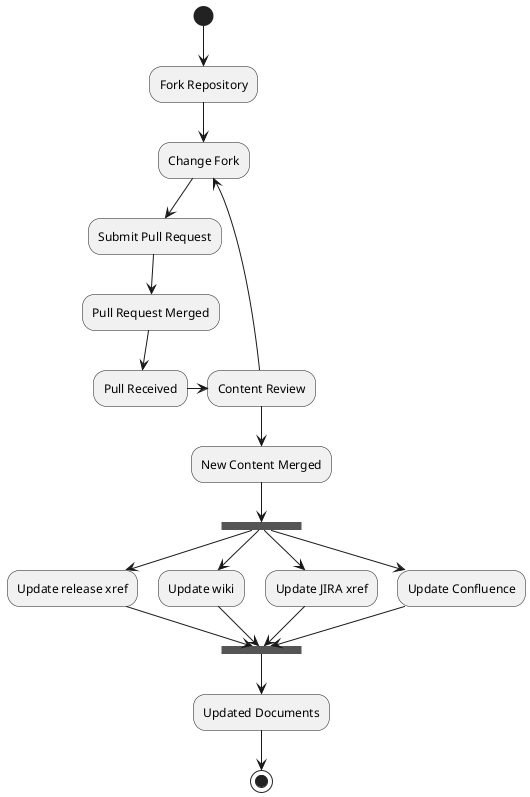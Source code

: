 @startuml workflow.png
skinparam monochrome true
(*) -down-> "Fork Repository" as pullfork
pullfork -down-> "Change Fork" as pullchanges
pullchanges -down-> "Submit Pull Request" as pullsubmit
pullsubmit -down-> "Pull Request Merged" as pullmerged
pullmerged -down-> "Pull Received" as pubpull
pubpull -right-> "Content Review" as pubreview
pubreview -down-> "New Content Merged" as pubmerged
pubreview -up-> pullchanges

pubmerged -down-> ===UPDATE=== 
===UPDATE=== --> "Update release xref" 
--> ===ENDUPDATE===

===UPDATE=== --> "Update wiki" 
--> ===ENDUPDATE===

===UPDATE=== --> "Update JIRA xref" 
--> ===ENDUPDATE===

===UPDATE=== --> "Update Confluence" 
--> ===ENDUPDATE===

===ENDUPDATE=== -down-> "Updated Documents" as updated

updated -down-> (*)
@enduml

@startuml components.png
skinparam monochrome true
component "eucalyptus/architecture\n(github)" as archrepo
component "eucalyptus/architecture.wiki\n(github)" as archwiki
component "Epics/Stories\n(JIRA)" as archjira
component "Product Managmeent\n(Confluence)" as archconfluence

archrepo -right-> archwiki : publishes documents
archrepo -down-> archjira : references requirements
archrepo --> archconfluence : pushes documents

@enduml
